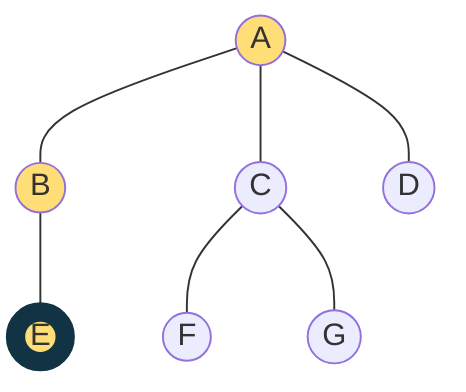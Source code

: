 graph TD
A((A)) --- B((B))
A --- C((C))
A --- D((D))
B --- E((E))
C --- F((F))
C --- G((G))

classDef reference stroke:#134,stroke-width:10px
classDef selected fill:#fd7

class E reference
class A,B,E selected